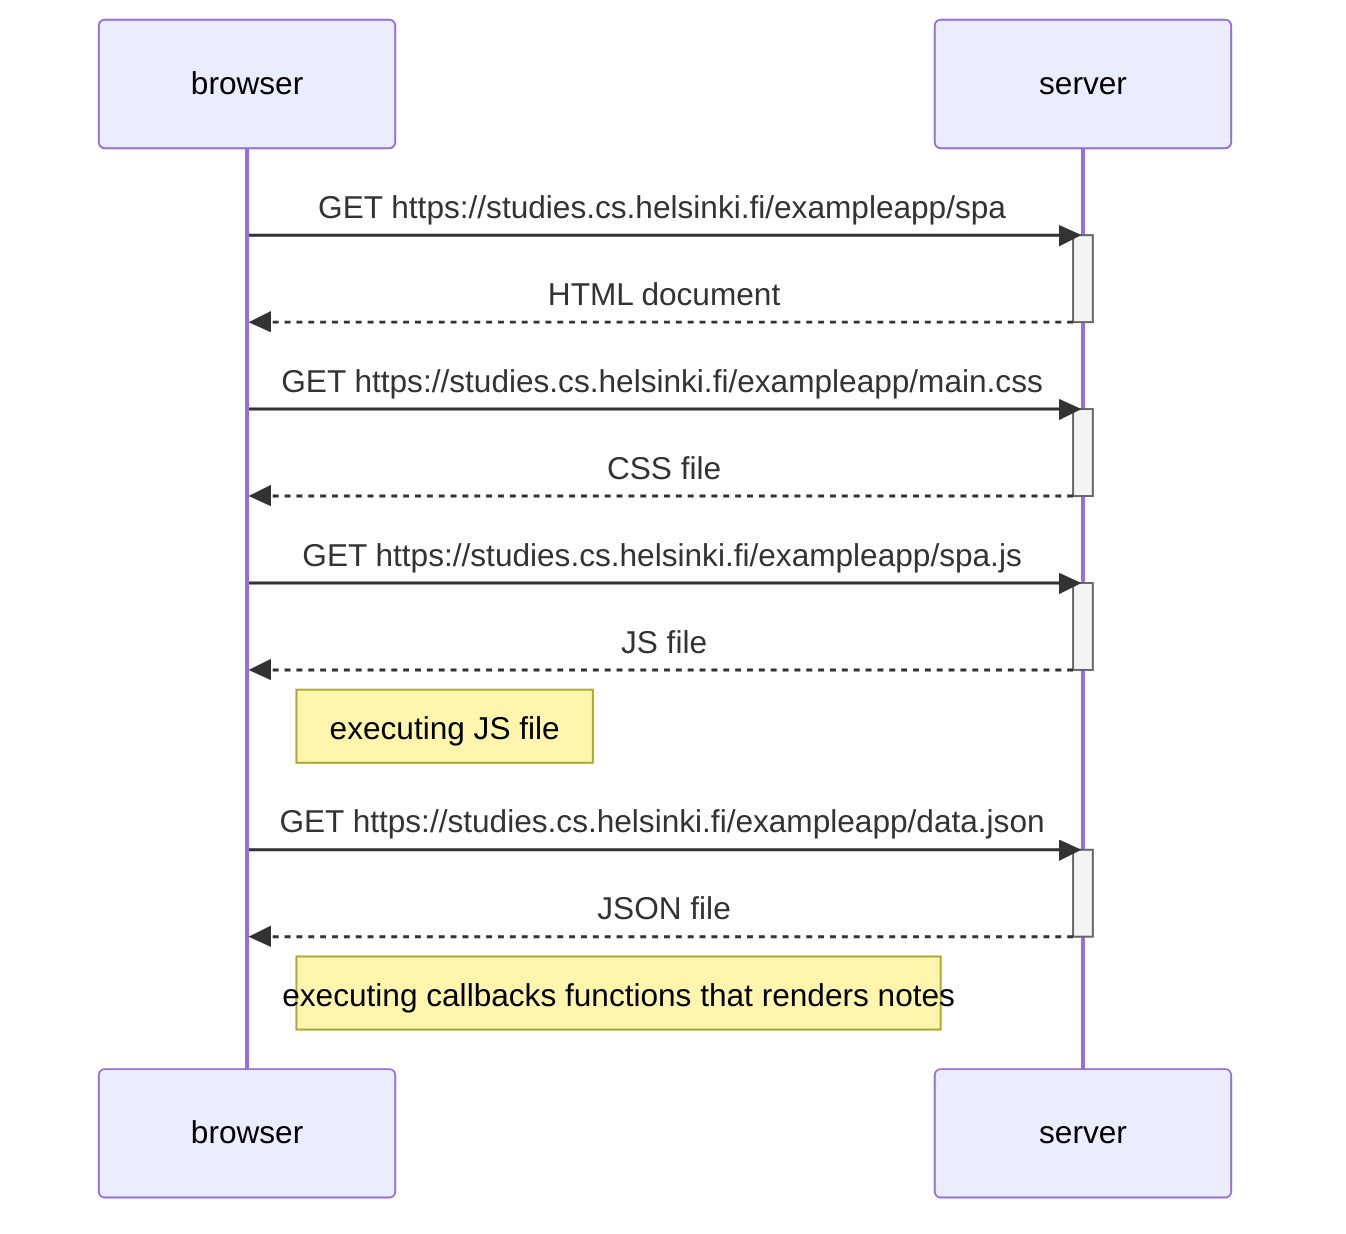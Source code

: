 sequenceDiagram
    participant browser
    participant server

    browser->>server: GET https://studies.cs.helsinki.fi/exampleapp/spa
    activate server
    server-->>browser: HTML document
    deactivate server

    browser->>server: GET https://studies.cs.helsinki.fi/exampleapp/main.css
    activate server
    server-->>browser: CSS file
    deactivate server

    browser->>server: GET https://studies.cs.helsinki.fi/exampleapp/spa.js
    activate server
    server-->>browser: JS file
    deactivate server
    Note right of browser: executing JS file

    browser->>server: GET https://studies.cs.helsinki.fi/exampleapp/data.json
    activate server
    server-->>browser: JSON file
    deactivate server
    Note right of browser: executing callbacks functions that renders notes